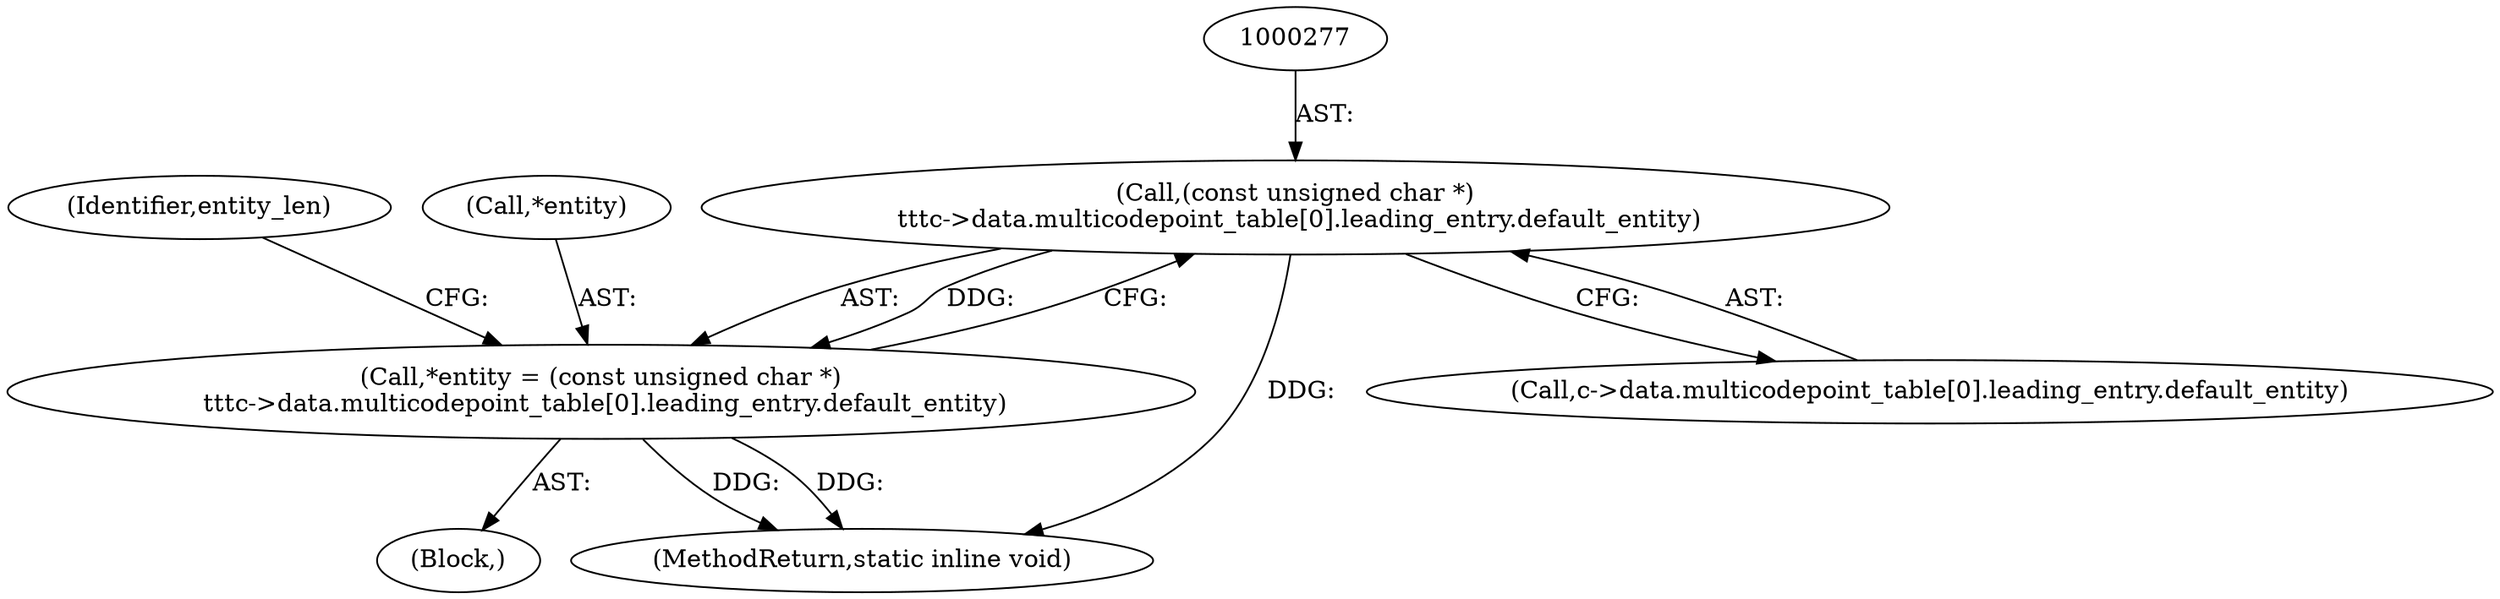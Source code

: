 digraph "0_php-src_0da8b8b801f9276359262f1ef8274c7812d3dfda?w=1_2@array" {
"1000276" [label="(Call,(const unsigned char *)\n \t\t\tc->data.multicodepoint_table[0].leading_entry.default_entity)"];
"1000273" [label="(Call,*entity = (const unsigned char *)\n \t\t\tc->data.multicodepoint_table[0].leading_entry.default_entity)"];
"1000173" [label="(Block,)"];
"1000303" [label="(MethodReturn,static inline void)"];
"1000278" [label="(Call,c->data.multicodepoint_table[0].leading_entry.default_entity)"];
"1000273" [label="(Call,*entity = (const unsigned char *)\n \t\t\tc->data.multicodepoint_table[0].leading_entry.default_entity)"];
"1000291" [label="(Identifier,entity_len)"];
"1000276" [label="(Call,(const unsigned char *)\n \t\t\tc->data.multicodepoint_table[0].leading_entry.default_entity)"];
"1000274" [label="(Call,*entity)"];
"1000276" -> "1000273"  [label="AST: "];
"1000276" -> "1000278"  [label="CFG: "];
"1000277" -> "1000276"  [label="AST: "];
"1000278" -> "1000276"  [label="AST: "];
"1000273" -> "1000276"  [label="CFG: "];
"1000276" -> "1000303"  [label="DDG: "];
"1000276" -> "1000273"  [label="DDG: "];
"1000273" -> "1000173"  [label="AST: "];
"1000274" -> "1000273"  [label="AST: "];
"1000291" -> "1000273"  [label="CFG: "];
"1000273" -> "1000303"  [label="DDG: "];
"1000273" -> "1000303"  [label="DDG: "];
}
